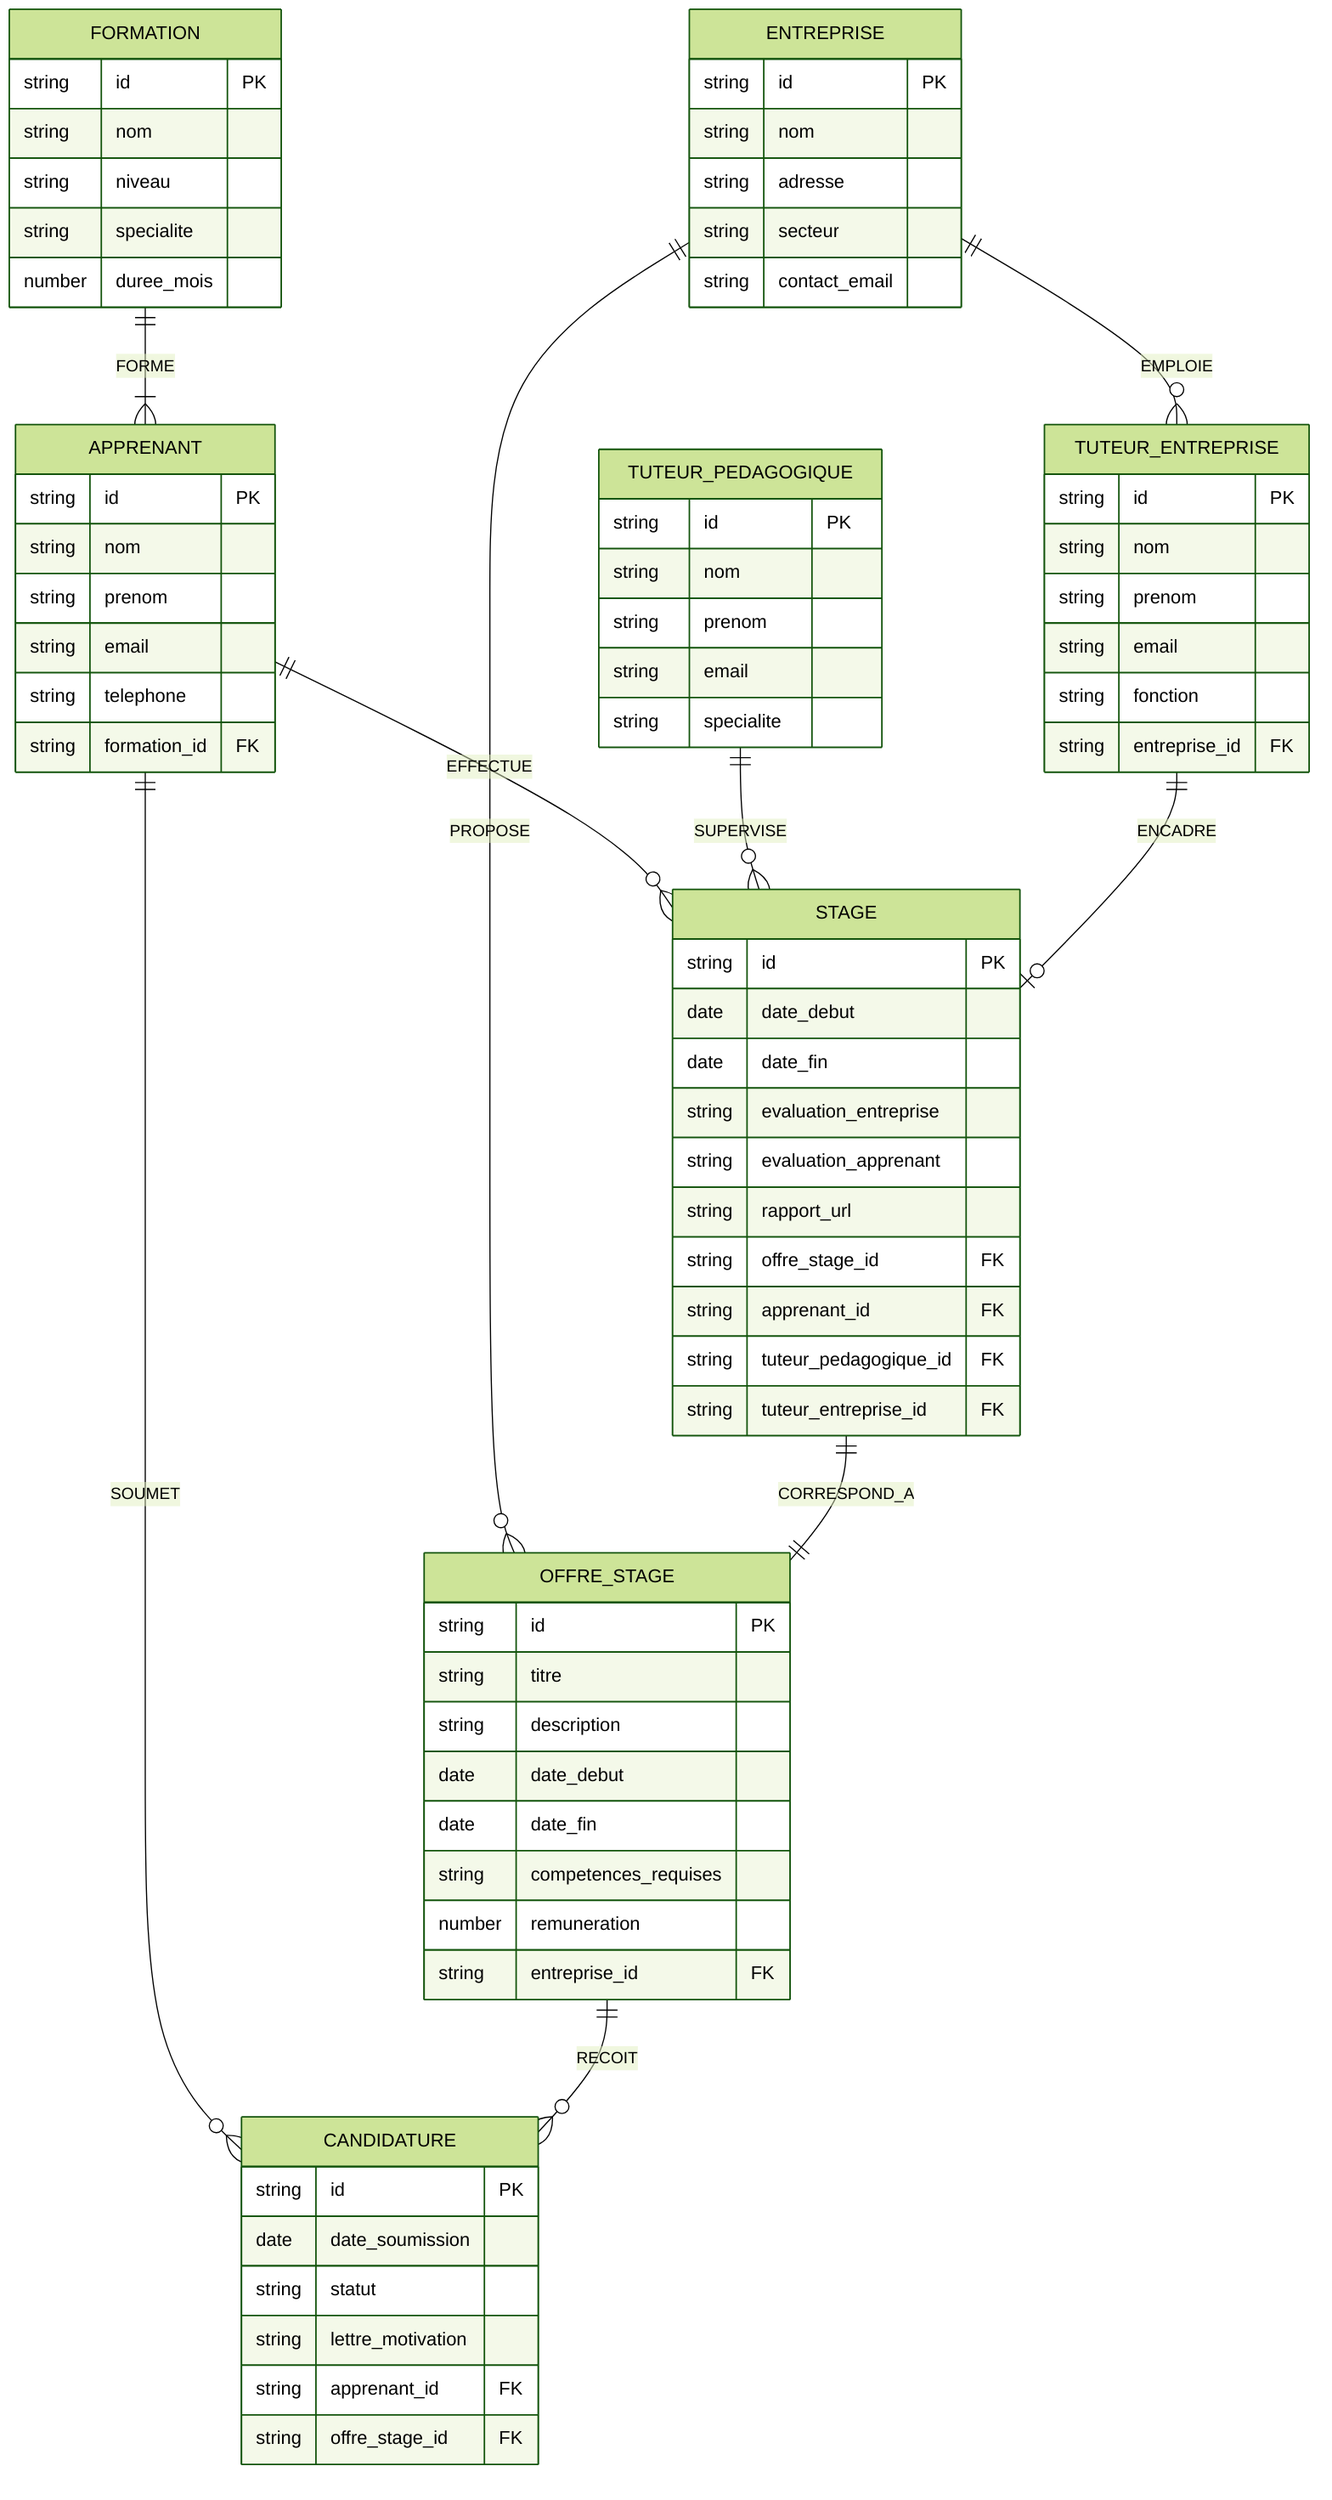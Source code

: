 ---
config:
  theme: forest
---
erDiagram
    APPRENANT {
        string id PK
        string nom
        string prenom
        string email
        string telephone
        string formation_id FK
    }
    ENTREPRISE {
        string id PK
        string nom
        string adresse
        string secteur
        string contact_email
    }
    OFFRE_STAGE {
        string id PK
        string titre
        string description
        date date_debut
        date date_fin
        string competences_requises
        number remuneration
        string entreprise_id FK
    }
    CANDIDATURE {
        string id PK
        date date_soumission
        string statut
        string lettre_motivation
        string apprenant_id FK
        string offre_stage_id FK
    }
    STAGE {
        string id PK
        date date_debut
        date date_fin
        string evaluation_entreprise
        string evaluation_apprenant
        string rapport_url
        string offre_stage_id FK
        string apprenant_id FK
        string tuteur_pedagogique_id FK
        string tuteur_entreprise_id FK
    }
    TUTEUR_PEDAGOGIQUE {
        string id PK
        string nom
        string prenom
        string email
        string specialite
    }
    TUTEUR_ENTREPRISE {
        string id PK
        string nom
        string prenom
        string email
        string fonction
        string entreprise_id FK
    }
    FORMATION {
        string id PK
        string nom
        string niveau
        string specialite
        number duree_mois
    }
    FORMATION ||--|{ APPRENANT : "FORME"
    APPRENANT ||--o{ STAGE : "EFFECTUE"
    APPRENANT ||--o{ CANDIDATURE : "SOUMET"
    ENTREPRISE ||--o{ OFFRE_STAGE : "PROPOSE"
    OFFRE_STAGE ||--o{ CANDIDATURE : "RECOIT"
    STAGE ||--|| OFFRE_STAGE : "CORRESPOND_A"
    TUTEUR_PEDAGOGIQUE ||--o{ STAGE : "SUPERVISE"
    TUTEUR_ENTREPRISE ||--o| STAGE : "ENCADRE"
    ENTREPRISE ||--o{ TUTEUR_ENTREPRISE : "EMPLOIE"